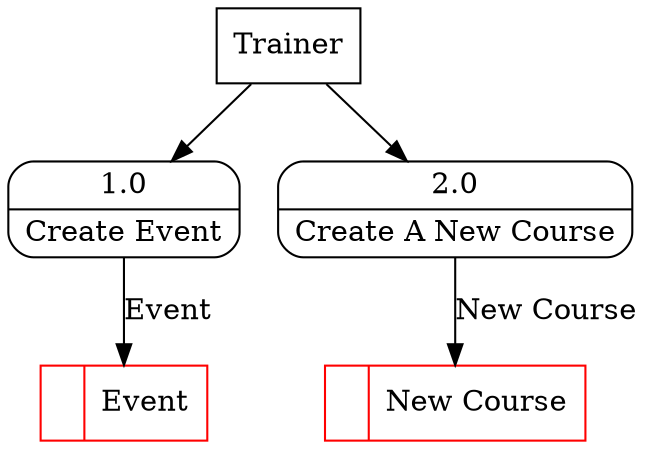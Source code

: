 digraph dfd2{ 
node[shape=record]
200 [label="<f0>  |<f1> Event " color=red];
201 [label="<f0>  |<f1> New Course " color=red];
202 [label="Trainer" shape=box];
203 [label="{<f0> 1.0|<f1> Create Event }" shape=Mrecord];
204 [label="{<f0> 2.0|<f1> Create A New Course }" shape=Mrecord];
202 -> 203
202 -> 204
203 -> 200 [label="Event"]
204 -> 201 [label="New Course"]
}